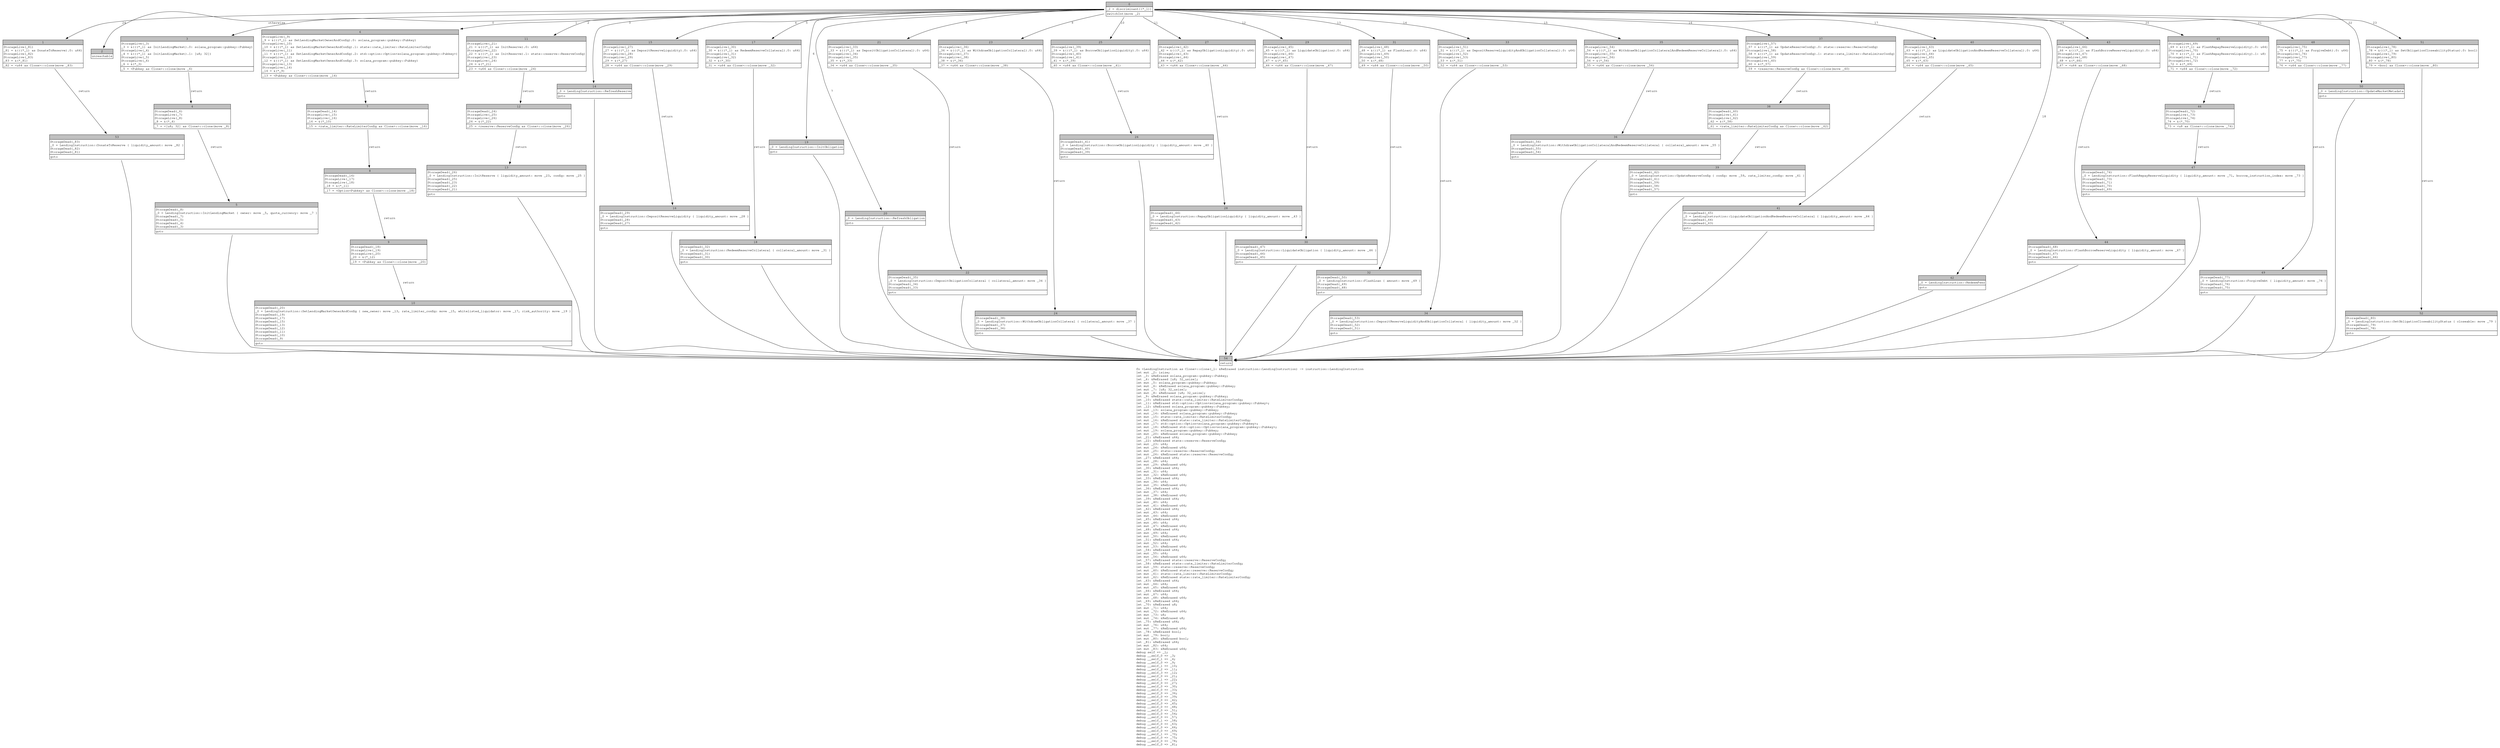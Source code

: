 digraph Mir_0_766 {
    graph [fontname="Courier, monospace"];
    node [fontname="Courier, monospace"];
    edge [fontname="Courier, monospace"];
    label=<fn &lt;LendingInstruction as Clone&gt;::clone(_1: &amp;ReErased instruction::LendingInstruction) -&gt; instruction::LendingInstruction<br align="left"/>let mut _2: isize;<br align="left"/>let _3: &amp;ReErased solana_program::pubkey::Pubkey;<br align="left"/>let _4: &amp;ReErased [u8; 32_usize];<br align="left"/>let mut _5: solana_program::pubkey::Pubkey;<br align="left"/>let mut _6: &amp;ReErased solana_program::pubkey::Pubkey;<br align="left"/>let mut _7: [u8; 32_usize];<br align="left"/>let mut _8: &amp;ReErased [u8; 32_usize];<br align="left"/>let _9: &amp;ReErased solana_program::pubkey::Pubkey;<br align="left"/>let _10: &amp;ReErased state::rate_limiter::RateLimiterConfig;<br align="left"/>let _11: &amp;ReErased std::option::Option&lt;solana_program::pubkey::Pubkey&gt;;<br align="left"/>let _12: &amp;ReErased solana_program::pubkey::Pubkey;<br align="left"/>let mut _13: solana_program::pubkey::Pubkey;<br align="left"/>let mut _14: &amp;ReErased solana_program::pubkey::Pubkey;<br align="left"/>let mut _15: state::rate_limiter::RateLimiterConfig;<br align="left"/>let mut _16: &amp;ReErased state::rate_limiter::RateLimiterConfig;<br align="left"/>let mut _17: std::option::Option&lt;solana_program::pubkey::Pubkey&gt;;<br align="left"/>let mut _18: &amp;ReErased std::option::Option&lt;solana_program::pubkey::Pubkey&gt;;<br align="left"/>let mut _19: solana_program::pubkey::Pubkey;<br align="left"/>let mut _20: &amp;ReErased solana_program::pubkey::Pubkey;<br align="left"/>let _21: &amp;ReErased u64;<br align="left"/>let _22: &amp;ReErased state::reserve::ReserveConfig;<br align="left"/>let mut _23: u64;<br align="left"/>let mut _24: &amp;ReErased u64;<br align="left"/>let mut _25: state::reserve::ReserveConfig;<br align="left"/>let mut _26: &amp;ReErased state::reserve::ReserveConfig;<br align="left"/>let _27: &amp;ReErased u64;<br align="left"/>let mut _28: u64;<br align="left"/>let mut _29: &amp;ReErased u64;<br align="left"/>let _30: &amp;ReErased u64;<br align="left"/>let mut _31: u64;<br align="left"/>let mut _32: &amp;ReErased u64;<br align="left"/>let _33: &amp;ReErased u64;<br align="left"/>let mut _34: u64;<br align="left"/>let mut _35: &amp;ReErased u64;<br align="left"/>let _36: &amp;ReErased u64;<br align="left"/>let mut _37: u64;<br align="left"/>let mut _38: &amp;ReErased u64;<br align="left"/>let _39: &amp;ReErased u64;<br align="left"/>let mut _40: u64;<br align="left"/>let mut _41: &amp;ReErased u64;<br align="left"/>let _42: &amp;ReErased u64;<br align="left"/>let mut _43: u64;<br align="left"/>let mut _44: &amp;ReErased u64;<br align="left"/>let _45: &amp;ReErased u64;<br align="left"/>let mut _46: u64;<br align="left"/>let mut _47: &amp;ReErased u64;<br align="left"/>let _48: &amp;ReErased u64;<br align="left"/>let mut _49: u64;<br align="left"/>let mut _50: &amp;ReErased u64;<br align="left"/>let _51: &amp;ReErased u64;<br align="left"/>let mut _52: u64;<br align="left"/>let mut _53: &amp;ReErased u64;<br align="left"/>let _54: &amp;ReErased u64;<br align="left"/>let mut _55: u64;<br align="left"/>let mut _56: &amp;ReErased u64;<br align="left"/>let _57: &amp;ReErased state::reserve::ReserveConfig;<br align="left"/>let _58: &amp;ReErased state::rate_limiter::RateLimiterConfig;<br align="left"/>let mut _59: state::reserve::ReserveConfig;<br align="left"/>let mut _60: &amp;ReErased state::reserve::ReserveConfig;<br align="left"/>let mut _61: state::rate_limiter::RateLimiterConfig;<br align="left"/>let mut _62: &amp;ReErased state::rate_limiter::RateLimiterConfig;<br align="left"/>let _63: &amp;ReErased u64;<br align="left"/>let mut _64: u64;<br align="left"/>let mut _65: &amp;ReErased u64;<br align="left"/>let _66: &amp;ReErased u64;<br align="left"/>let mut _67: u64;<br align="left"/>let mut _68: &amp;ReErased u64;<br align="left"/>let _69: &amp;ReErased u64;<br align="left"/>let _70: &amp;ReErased u8;<br align="left"/>let mut _71: u64;<br align="left"/>let mut _72: &amp;ReErased u64;<br align="left"/>let mut _73: u8;<br align="left"/>let mut _74: &amp;ReErased u8;<br align="left"/>let _75: &amp;ReErased u64;<br align="left"/>let mut _76: u64;<br align="left"/>let mut _77: &amp;ReErased u64;<br align="left"/>let _78: &amp;ReErased bool;<br align="left"/>let mut _79: bool;<br align="left"/>let mut _80: &amp;ReErased bool;<br align="left"/>let _81: &amp;ReErased u64;<br align="left"/>let mut _82: u64;<br align="left"/>let mut _83: &amp;ReErased u64;<br align="left"/>debug self =&gt; _1;<br align="left"/>debug __self_0 =&gt; _3;<br align="left"/>debug __self_1 =&gt; _4;<br align="left"/>debug __self_0 =&gt; _9;<br align="left"/>debug __self_1 =&gt; _10;<br align="left"/>debug __self_2 =&gt; _11;<br align="left"/>debug __self_3 =&gt; _12;<br align="left"/>debug __self_0 =&gt; _21;<br align="left"/>debug __self_1 =&gt; _22;<br align="left"/>debug __self_0 =&gt; _27;<br align="left"/>debug __self_0 =&gt; _30;<br align="left"/>debug __self_0 =&gt; _33;<br align="left"/>debug __self_0 =&gt; _36;<br align="left"/>debug __self_0 =&gt; _39;<br align="left"/>debug __self_0 =&gt; _42;<br align="left"/>debug __self_0 =&gt; _45;<br align="left"/>debug __self_0 =&gt; _48;<br align="left"/>debug __self_0 =&gt; _51;<br align="left"/>debug __self_0 =&gt; _54;<br align="left"/>debug __self_0 =&gt; _57;<br align="left"/>debug __self_1 =&gt; _58;<br align="left"/>debug __self_0 =&gt; _63;<br align="left"/>debug __self_0 =&gt; _66;<br align="left"/>debug __self_0 =&gt; _69;<br align="left"/>debug __self_1 =&gt; _70;<br align="left"/>debug __self_0 =&gt; _75;<br align="left"/>debug __self_0 =&gt; _78;<br align="left"/>debug __self_0 =&gt; _81;<br align="left"/>>;
    bb0__0_766 [shape="none", label=<<table border="0" cellborder="1" cellspacing="0"><tr><td bgcolor="gray" align="center" colspan="1">0</td></tr><tr><td align="left" balign="left">_2 = discriminant((*_1))<br/></td></tr><tr><td align="left">switchInt(move _2)</td></tr></table>>];
    bb1__0_766 [shape="none", label=<<table border="0" cellborder="1" cellspacing="0"><tr><td bgcolor="gray" align="center" colspan="1">1</td></tr><tr><td align="left" balign="left">StorageLive(_81)<br/>_81 = &amp;(((*_1) as DonateToReserve).0: u64)<br/>StorageLive(_82)<br/>StorageLive(_83)<br/>_83 = &amp;(*_81)<br/></td></tr><tr><td align="left">_82 = &lt;u64 as Clone&gt;::clone(move _83)</td></tr></table>>];
    bb2__0_766 [shape="none", label=<<table border="0" cellborder="1" cellspacing="0"><tr><td bgcolor="gray" align="center" colspan="1">2</td></tr><tr><td align="left">unreachable</td></tr></table>>];
    bb3__0_766 [shape="none", label=<<table border="0" cellborder="1" cellspacing="0"><tr><td bgcolor="gray" align="center" colspan="1">3</td></tr><tr><td align="left" balign="left">StorageLive(_3)<br/>_3 = &amp;(((*_1) as InitLendingMarket).0: solana_program::pubkey::Pubkey)<br/>StorageLive(_4)<br/>_4 = &amp;(((*_1) as InitLendingMarket).1: [u8; 32])<br/>StorageLive(_5)<br/>StorageLive(_6)<br/>_6 = &amp;(*_3)<br/></td></tr><tr><td align="left">_5 = &lt;Pubkey as Clone&gt;::clone(move _6)</td></tr></table>>];
    bb4__0_766 [shape="none", label=<<table border="0" cellborder="1" cellspacing="0"><tr><td bgcolor="gray" align="center" colspan="1">4</td></tr><tr><td align="left" balign="left">StorageDead(_6)<br/>StorageLive(_7)<br/>StorageLive(_8)<br/>_8 = &amp;(*_4)<br/></td></tr><tr><td align="left">_7 = &lt;[u8; 32] as Clone&gt;::clone(move _8)</td></tr></table>>];
    bb5__0_766 [shape="none", label=<<table border="0" cellborder="1" cellspacing="0"><tr><td bgcolor="gray" align="center" colspan="1">5</td></tr><tr><td align="left" balign="left">StorageDead(_8)<br/>_0 = LendingInstruction::InitLendingMarket { owner: move _5, quote_currency: move _7 }<br/>StorageDead(_7)<br/>StorageDead(_5)<br/>StorageDead(_4)<br/>StorageDead(_3)<br/></td></tr><tr><td align="left">goto</td></tr></table>>];
    bb6__0_766 [shape="none", label=<<table border="0" cellborder="1" cellspacing="0"><tr><td bgcolor="gray" align="center" colspan="1">6</td></tr><tr><td align="left" balign="left">StorageLive(_9)<br/>_9 = &amp;(((*_1) as SetLendingMarketOwnerAndConfig).0: solana_program::pubkey::Pubkey)<br/>StorageLive(_10)<br/>_10 = &amp;(((*_1) as SetLendingMarketOwnerAndConfig).1: state::rate_limiter::RateLimiterConfig)<br/>StorageLive(_11)<br/>_11 = &amp;(((*_1) as SetLendingMarketOwnerAndConfig).2: std::option::Option&lt;solana_program::pubkey::Pubkey&gt;)<br/>StorageLive(_12)<br/>_12 = &amp;(((*_1) as SetLendingMarketOwnerAndConfig).3: solana_program::pubkey::Pubkey)<br/>StorageLive(_13)<br/>StorageLive(_14)<br/>_14 = &amp;(*_9)<br/></td></tr><tr><td align="left">_13 = &lt;Pubkey as Clone&gt;::clone(move _14)</td></tr></table>>];
    bb7__0_766 [shape="none", label=<<table border="0" cellborder="1" cellspacing="0"><tr><td bgcolor="gray" align="center" colspan="1">7</td></tr><tr><td align="left" balign="left">StorageDead(_14)<br/>StorageLive(_15)<br/>StorageLive(_16)<br/>_16 = &amp;(*_10)<br/></td></tr><tr><td align="left">_15 = &lt;rate_limiter::RateLimiterConfig as Clone&gt;::clone(move _16)</td></tr></table>>];
    bb8__0_766 [shape="none", label=<<table border="0" cellborder="1" cellspacing="0"><tr><td bgcolor="gray" align="center" colspan="1">8</td></tr><tr><td align="left" balign="left">StorageDead(_16)<br/>StorageLive(_17)<br/>StorageLive(_18)<br/>_18 = &amp;(*_11)<br/></td></tr><tr><td align="left">_17 = &lt;Option&lt;Pubkey&gt; as Clone&gt;::clone(move _18)</td></tr></table>>];
    bb9__0_766 [shape="none", label=<<table border="0" cellborder="1" cellspacing="0"><tr><td bgcolor="gray" align="center" colspan="1">9</td></tr><tr><td align="left" balign="left">StorageDead(_18)<br/>StorageLive(_19)<br/>StorageLive(_20)<br/>_20 = &amp;(*_12)<br/></td></tr><tr><td align="left">_19 = &lt;Pubkey as Clone&gt;::clone(move _20)</td></tr></table>>];
    bb10__0_766 [shape="none", label=<<table border="0" cellborder="1" cellspacing="0"><tr><td bgcolor="gray" align="center" colspan="1">10</td></tr><tr><td align="left" balign="left">StorageDead(_20)<br/>_0 = LendingInstruction::SetLendingMarketOwnerAndConfig { new_owner: move _13, rate_limiter_config: move _15, whitelisted_liquidator: move _17, risk_authority: move _19 }<br/>StorageDead(_19)<br/>StorageDead(_17)<br/>StorageDead(_15)<br/>StorageDead(_13)<br/>StorageDead(_12)<br/>StorageDead(_11)<br/>StorageDead(_10)<br/>StorageDead(_9)<br/></td></tr><tr><td align="left">goto</td></tr></table>>];
    bb11__0_766 [shape="none", label=<<table border="0" cellborder="1" cellspacing="0"><tr><td bgcolor="gray" align="center" colspan="1">11</td></tr><tr><td align="left" balign="left">StorageLive(_21)<br/>_21 = &amp;(((*_1) as InitReserve).0: u64)<br/>StorageLive(_22)<br/>_22 = &amp;(((*_1) as InitReserve).1: state::reserve::ReserveConfig)<br/>StorageLive(_23)<br/>StorageLive(_24)<br/>_24 = &amp;(*_21)<br/></td></tr><tr><td align="left">_23 = &lt;u64 as Clone&gt;::clone(move _24)</td></tr></table>>];
    bb12__0_766 [shape="none", label=<<table border="0" cellborder="1" cellspacing="0"><tr><td bgcolor="gray" align="center" colspan="1">12</td></tr><tr><td align="left" balign="left">StorageDead(_24)<br/>StorageLive(_25)<br/>StorageLive(_26)<br/>_26 = &amp;(*_22)<br/></td></tr><tr><td align="left">_25 = &lt;reserve::ReserveConfig as Clone&gt;::clone(move _26)</td></tr></table>>];
    bb13__0_766 [shape="none", label=<<table border="0" cellborder="1" cellspacing="0"><tr><td bgcolor="gray" align="center" colspan="1">13</td></tr><tr><td align="left" balign="left">StorageDead(_26)<br/>_0 = LendingInstruction::InitReserve { liquidity_amount: move _23, config: move _25 }<br/>StorageDead(_25)<br/>StorageDead(_23)<br/>StorageDead(_22)<br/>StorageDead(_21)<br/></td></tr><tr><td align="left">goto</td></tr></table>>];
    bb14__0_766 [shape="none", label=<<table border="0" cellborder="1" cellspacing="0"><tr><td bgcolor="gray" align="center" colspan="1">14</td></tr><tr><td align="left" balign="left">_0 = LendingInstruction::RefreshReserve<br/></td></tr><tr><td align="left">goto</td></tr></table>>];
    bb15__0_766 [shape="none", label=<<table border="0" cellborder="1" cellspacing="0"><tr><td bgcolor="gray" align="center" colspan="1">15</td></tr><tr><td align="left" balign="left">StorageLive(_27)<br/>_27 = &amp;(((*_1) as DepositReserveLiquidity).0: u64)<br/>StorageLive(_28)<br/>StorageLive(_29)<br/>_29 = &amp;(*_27)<br/></td></tr><tr><td align="left">_28 = &lt;u64 as Clone&gt;::clone(move _29)</td></tr></table>>];
    bb16__0_766 [shape="none", label=<<table border="0" cellborder="1" cellspacing="0"><tr><td bgcolor="gray" align="center" colspan="1">16</td></tr><tr><td align="left" balign="left">StorageDead(_29)<br/>_0 = LendingInstruction::DepositReserveLiquidity { liquidity_amount: move _28 }<br/>StorageDead(_28)<br/>StorageDead(_27)<br/></td></tr><tr><td align="left">goto</td></tr></table>>];
    bb17__0_766 [shape="none", label=<<table border="0" cellborder="1" cellspacing="0"><tr><td bgcolor="gray" align="center" colspan="1">17</td></tr><tr><td align="left" balign="left">StorageLive(_30)<br/>_30 = &amp;(((*_1) as RedeemReserveCollateral).0: u64)<br/>StorageLive(_31)<br/>StorageLive(_32)<br/>_32 = &amp;(*_30)<br/></td></tr><tr><td align="left">_31 = &lt;u64 as Clone&gt;::clone(move _32)</td></tr></table>>];
    bb18__0_766 [shape="none", label=<<table border="0" cellborder="1" cellspacing="0"><tr><td bgcolor="gray" align="center" colspan="1">18</td></tr><tr><td align="left" balign="left">StorageDead(_32)<br/>_0 = LendingInstruction::RedeemReserveCollateral { collateral_amount: move _31 }<br/>StorageDead(_31)<br/>StorageDead(_30)<br/></td></tr><tr><td align="left">goto</td></tr></table>>];
    bb19__0_766 [shape="none", label=<<table border="0" cellborder="1" cellspacing="0"><tr><td bgcolor="gray" align="center" colspan="1">19</td></tr><tr><td align="left" balign="left">_0 = LendingInstruction::InitObligation<br/></td></tr><tr><td align="left">goto</td></tr></table>>];
    bb20__0_766 [shape="none", label=<<table border="0" cellborder="1" cellspacing="0"><tr><td bgcolor="gray" align="center" colspan="1">20</td></tr><tr><td align="left" balign="left">_0 = LendingInstruction::RefreshObligation<br/></td></tr><tr><td align="left">goto</td></tr></table>>];
    bb21__0_766 [shape="none", label=<<table border="0" cellborder="1" cellspacing="0"><tr><td bgcolor="gray" align="center" colspan="1">21</td></tr><tr><td align="left" balign="left">StorageLive(_33)<br/>_33 = &amp;(((*_1) as DepositObligationCollateral).0: u64)<br/>StorageLive(_34)<br/>StorageLive(_35)<br/>_35 = &amp;(*_33)<br/></td></tr><tr><td align="left">_34 = &lt;u64 as Clone&gt;::clone(move _35)</td></tr></table>>];
    bb22__0_766 [shape="none", label=<<table border="0" cellborder="1" cellspacing="0"><tr><td bgcolor="gray" align="center" colspan="1">22</td></tr><tr><td align="left" balign="left">StorageDead(_35)<br/>_0 = LendingInstruction::DepositObligationCollateral { collateral_amount: move _34 }<br/>StorageDead(_34)<br/>StorageDead(_33)<br/></td></tr><tr><td align="left">goto</td></tr></table>>];
    bb23__0_766 [shape="none", label=<<table border="0" cellborder="1" cellspacing="0"><tr><td bgcolor="gray" align="center" colspan="1">23</td></tr><tr><td align="left" balign="left">StorageLive(_36)<br/>_36 = &amp;(((*_1) as WithdrawObligationCollateral).0: u64)<br/>StorageLive(_37)<br/>StorageLive(_38)<br/>_38 = &amp;(*_36)<br/></td></tr><tr><td align="left">_37 = &lt;u64 as Clone&gt;::clone(move _38)</td></tr></table>>];
    bb24__0_766 [shape="none", label=<<table border="0" cellborder="1" cellspacing="0"><tr><td bgcolor="gray" align="center" colspan="1">24</td></tr><tr><td align="left" balign="left">StorageDead(_38)<br/>_0 = LendingInstruction::WithdrawObligationCollateral { collateral_amount: move _37 }<br/>StorageDead(_37)<br/>StorageDead(_36)<br/></td></tr><tr><td align="left">goto</td></tr></table>>];
    bb25__0_766 [shape="none", label=<<table border="0" cellborder="1" cellspacing="0"><tr><td bgcolor="gray" align="center" colspan="1">25</td></tr><tr><td align="left" balign="left">StorageLive(_39)<br/>_39 = &amp;(((*_1) as BorrowObligationLiquidity).0: u64)<br/>StorageLive(_40)<br/>StorageLive(_41)<br/>_41 = &amp;(*_39)<br/></td></tr><tr><td align="left">_40 = &lt;u64 as Clone&gt;::clone(move _41)</td></tr></table>>];
    bb26__0_766 [shape="none", label=<<table border="0" cellborder="1" cellspacing="0"><tr><td bgcolor="gray" align="center" colspan="1">26</td></tr><tr><td align="left" balign="left">StorageDead(_41)<br/>_0 = LendingInstruction::BorrowObligationLiquidity { liquidity_amount: move _40 }<br/>StorageDead(_40)<br/>StorageDead(_39)<br/></td></tr><tr><td align="left">goto</td></tr></table>>];
    bb27__0_766 [shape="none", label=<<table border="0" cellborder="1" cellspacing="0"><tr><td bgcolor="gray" align="center" colspan="1">27</td></tr><tr><td align="left" balign="left">StorageLive(_42)<br/>_42 = &amp;(((*_1) as RepayObligationLiquidity).0: u64)<br/>StorageLive(_43)<br/>StorageLive(_44)<br/>_44 = &amp;(*_42)<br/></td></tr><tr><td align="left">_43 = &lt;u64 as Clone&gt;::clone(move _44)</td></tr></table>>];
    bb28__0_766 [shape="none", label=<<table border="0" cellborder="1" cellspacing="0"><tr><td bgcolor="gray" align="center" colspan="1">28</td></tr><tr><td align="left" balign="left">StorageDead(_44)<br/>_0 = LendingInstruction::RepayObligationLiquidity { liquidity_amount: move _43 }<br/>StorageDead(_43)<br/>StorageDead(_42)<br/></td></tr><tr><td align="left">goto</td></tr></table>>];
    bb29__0_766 [shape="none", label=<<table border="0" cellborder="1" cellspacing="0"><tr><td bgcolor="gray" align="center" colspan="1">29</td></tr><tr><td align="left" balign="left">StorageLive(_45)<br/>_45 = &amp;(((*_1) as LiquidateObligation).0: u64)<br/>StorageLive(_46)<br/>StorageLive(_47)<br/>_47 = &amp;(*_45)<br/></td></tr><tr><td align="left">_46 = &lt;u64 as Clone&gt;::clone(move _47)</td></tr></table>>];
    bb30__0_766 [shape="none", label=<<table border="0" cellborder="1" cellspacing="0"><tr><td bgcolor="gray" align="center" colspan="1">30</td></tr><tr><td align="left" balign="left">StorageDead(_47)<br/>_0 = LendingInstruction::LiquidateObligation { liquidity_amount: move _46 }<br/>StorageDead(_46)<br/>StorageDead(_45)<br/></td></tr><tr><td align="left">goto</td></tr></table>>];
    bb31__0_766 [shape="none", label=<<table border="0" cellborder="1" cellspacing="0"><tr><td bgcolor="gray" align="center" colspan="1">31</td></tr><tr><td align="left" balign="left">StorageLive(_48)<br/>_48 = &amp;(((*_1) as FlashLoan).0: u64)<br/>StorageLive(_49)<br/>StorageLive(_50)<br/>_50 = &amp;(*_48)<br/></td></tr><tr><td align="left">_49 = &lt;u64 as Clone&gt;::clone(move _50)</td></tr></table>>];
    bb32__0_766 [shape="none", label=<<table border="0" cellborder="1" cellspacing="0"><tr><td bgcolor="gray" align="center" colspan="1">32</td></tr><tr><td align="left" balign="left">StorageDead(_50)<br/>_0 = LendingInstruction::FlashLoan { amount: move _49 }<br/>StorageDead(_49)<br/>StorageDead(_48)<br/></td></tr><tr><td align="left">goto</td></tr></table>>];
    bb33__0_766 [shape="none", label=<<table border="0" cellborder="1" cellspacing="0"><tr><td bgcolor="gray" align="center" colspan="1">33</td></tr><tr><td align="left" balign="left">StorageLive(_51)<br/>_51 = &amp;(((*_1) as DepositReserveLiquidityAndObligationCollateral).0: u64)<br/>StorageLive(_52)<br/>StorageLive(_53)<br/>_53 = &amp;(*_51)<br/></td></tr><tr><td align="left">_52 = &lt;u64 as Clone&gt;::clone(move _53)</td></tr></table>>];
    bb34__0_766 [shape="none", label=<<table border="0" cellborder="1" cellspacing="0"><tr><td bgcolor="gray" align="center" colspan="1">34</td></tr><tr><td align="left" balign="left">StorageDead(_53)<br/>_0 = LendingInstruction::DepositReserveLiquidityAndObligationCollateral { liquidity_amount: move _52 }<br/>StorageDead(_52)<br/>StorageDead(_51)<br/></td></tr><tr><td align="left">goto</td></tr></table>>];
    bb35__0_766 [shape="none", label=<<table border="0" cellborder="1" cellspacing="0"><tr><td bgcolor="gray" align="center" colspan="1">35</td></tr><tr><td align="left" balign="left">StorageLive(_54)<br/>_54 = &amp;(((*_1) as WithdrawObligationCollateralAndRedeemReserveCollateral).0: u64)<br/>StorageLive(_55)<br/>StorageLive(_56)<br/>_56 = &amp;(*_54)<br/></td></tr><tr><td align="left">_55 = &lt;u64 as Clone&gt;::clone(move _56)</td></tr></table>>];
    bb36__0_766 [shape="none", label=<<table border="0" cellborder="1" cellspacing="0"><tr><td bgcolor="gray" align="center" colspan="1">36</td></tr><tr><td align="left" balign="left">StorageDead(_56)<br/>_0 = LendingInstruction::WithdrawObligationCollateralAndRedeemReserveCollateral { collateral_amount: move _55 }<br/>StorageDead(_55)<br/>StorageDead(_54)<br/></td></tr><tr><td align="left">goto</td></tr></table>>];
    bb37__0_766 [shape="none", label=<<table border="0" cellborder="1" cellspacing="0"><tr><td bgcolor="gray" align="center" colspan="1">37</td></tr><tr><td align="left" balign="left">StorageLive(_57)<br/>_57 = &amp;(((*_1) as UpdateReserveConfig).0: state::reserve::ReserveConfig)<br/>StorageLive(_58)<br/>_58 = &amp;(((*_1) as UpdateReserveConfig).1: state::rate_limiter::RateLimiterConfig)<br/>StorageLive(_59)<br/>StorageLive(_60)<br/>_60 = &amp;(*_57)<br/></td></tr><tr><td align="left">_59 = &lt;reserve::ReserveConfig as Clone&gt;::clone(move _60)</td></tr></table>>];
    bb38__0_766 [shape="none", label=<<table border="0" cellborder="1" cellspacing="0"><tr><td bgcolor="gray" align="center" colspan="1">38</td></tr><tr><td align="left" balign="left">StorageDead(_60)<br/>StorageLive(_61)<br/>StorageLive(_62)<br/>_62 = &amp;(*_58)<br/></td></tr><tr><td align="left">_61 = &lt;rate_limiter::RateLimiterConfig as Clone&gt;::clone(move _62)</td></tr></table>>];
    bb39__0_766 [shape="none", label=<<table border="0" cellborder="1" cellspacing="0"><tr><td bgcolor="gray" align="center" colspan="1">39</td></tr><tr><td align="left" balign="left">StorageDead(_62)<br/>_0 = LendingInstruction::UpdateReserveConfig { config: move _59, rate_limiter_config: move _61 }<br/>StorageDead(_61)<br/>StorageDead(_59)<br/>StorageDead(_58)<br/>StorageDead(_57)<br/></td></tr><tr><td align="left">goto</td></tr></table>>];
    bb40__0_766 [shape="none", label=<<table border="0" cellborder="1" cellspacing="0"><tr><td bgcolor="gray" align="center" colspan="1">40</td></tr><tr><td align="left" balign="left">StorageLive(_63)<br/>_63 = &amp;(((*_1) as LiquidateObligationAndRedeemReserveCollateral).0: u64)<br/>StorageLive(_64)<br/>StorageLive(_65)<br/>_65 = &amp;(*_63)<br/></td></tr><tr><td align="left">_64 = &lt;u64 as Clone&gt;::clone(move _65)</td></tr></table>>];
    bb41__0_766 [shape="none", label=<<table border="0" cellborder="1" cellspacing="0"><tr><td bgcolor="gray" align="center" colspan="1">41</td></tr><tr><td align="left" balign="left">StorageDead(_65)<br/>_0 = LendingInstruction::LiquidateObligationAndRedeemReserveCollateral { liquidity_amount: move _64 }<br/>StorageDead(_64)<br/>StorageDead(_63)<br/></td></tr><tr><td align="left">goto</td></tr></table>>];
    bb42__0_766 [shape="none", label=<<table border="0" cellborder="1" cellspacing="0"><tr><td bgcolor="gray" align="center" colspan="1">42</td></tr><tr><td align="left" balign="left">_0 = LendingInstruction::RedeemFees<br/></td></tr><tr><td align="left">goto</td></tr></table>>];
    bb43__0_766 [shape="none", label=<<table border="0" cellborder="1" cellspacing="0"><tr><td bgcolor="gray" align="center" colspan="1">43</td></tr><tr><td align="left" balign="left">StorageLive(_66)<br/>_66 = &amp;(((*_1) as FlashBorrowReserveLiquidity).0: u64)<br/>StorageLive(_67)<br/>StorageLive(_68)<br/>_68 = &amp;(*_66)<br/></td></tr><tr><td align="left">_67 = &lt;u64 as Clone&gt;::clone(move _68)</td></tr></table>>];
    bb44__0_766 [shape="none", label=<<table border="0" cellborder="1" cellspacing="0"><tr><td bgcolor="gray" align="center" colspan="1">44</td></tr><tr><td align="left" balign="left">StorageDead(_68)<br/>_0 = LendingInstruction::FlashBorrowReserveLiquidity { liquidity_amount: move _67 }<br/>StorageDead(_67)<br/>StorageDead(_66)<br/></td></tr><tr><td align="left">goto</td></tr></table>>];
    bb45__0_766 [shape="none", label=<<table border="0" cellborder="1" cellspacing="0"><tr><td bgcolor="gray" align="center" colspan="1">45</td></tr><tr><td align="left" balign="left">StorageLive(_69)<br/>_69 = &amp;(((*_1) as FlashRepayReserveLiquidity).0: u64)<br/>StorageLive(_70)<br/>_70 = &amp;(((*_1) as FlashRepayReserveLiquidity).1: u8)<br/>StorageLive(_71)<br/>StorageLive(_72)<br/>_72 = &amp;(*_69)<br/></td></tr><tr><td align="left">_71 = &lt;u64 as Clone&gt;::clone(move _72)</td></tr></table>>];
    bb46__0_766 [shape="none", label=<<table border="0" cellborder="1" cellspacing="0"><tr><td bgcolor="gray" align="center" colspan="1">46</td></tr><tr><td align="left" balign="left">StorageDead(_72)<br/>StorageLive(_73)<br/>StorageLive(_74)<br/>_74 = &amp;(*_70)<br/></td></tr><tr><td align="left">_73 = &lt;u8 as Clone&gt;::clone(move _74)</td></tr></table>>];
    bb47__0_766 [shape="none", label=<<table border="0" cellborder="1" cellspacing="0"><tr><td bgcolor="gray" align="center" colspan="1">47</td></tr><tr><td align="left" balign="left">StorageDead(_74)<br/>_0 = LendingInstruction::FlashRepayReserveLiquidity { liquidity_amount: move _71, borrow_instruction_index: move _73 }<br/>StorageDead(_73)<br/>StorageDead(_71)<br/>StorageDead(_70)<br/>StorageDead(_69)<br/></td></tr><tr><td align="left">goto</td></tr></table>>];
    bb48__0_766 [shape="none", label=<<table border="0" cellborder="1" cellspacing="0"><tr><td bgcolor="gray" align="center" colspan="1">48</td></tr><tr><td align="left" balign="left">StorageLive(_75)<br/>_75 = &amp;(((*_1) as ForgiveDebt).0: u64)<br/>StorageLive(_76)<br/>StorageLive(_77)<br/>_77 = &amp;(*_75)<br/></td></tr><tr><td align="left">_76 = &lt;u64 as Clone&gt;::clone(move _77)</td></tr></table>>];
    bb49__0_766 [shape="none", label=<<table border="0" cellborder="1" cellspacing="0"><tr><td bgcolor="gray" align="center" colspan="1">49</td></tr><tr><td align="left" balign="left">StorageDead(_77)<br/>_0 = LendingInstruction::ForgiveDebt { liquidity_amount: move _76 }<br/>StorageDead(_76)<br/>StorageDead(_75)<br/></td></tr><tr><td align="left">goto</td></tr></table>>];
    bb50__0_766 [shape="none", label=<<table border="0" cellborder="1" cellspacing="0"><tr><td bgcolor="gray" align="center" colspan="1">50</td></tr><tr><td align="left" balign="left">_0 = LendingInstruction::UpdateMarketMetadata<br/></td></tr><tr><td align="left">goto</td></tr></table>>];
    bb51__0_766 [shape="none", label=<<table border="0" cellborder="1" cellspacing="0"><tr><td bgcolor="gray" align="center" colspan="1">51</td></tr><tr><td align="left" balign="left">StorageLive(_78)<br/>_78 = &amp;(((*_1) as SetObligationCloseabilityStatus).0: bool)<br/>StorageLive(_79)<br/>StorageLive(_80)<br/>_80 = &amp;(*_78)<br/></td></tr><tr><td align="left">_79 = &lt;bool as Clone&gt;::clone(move _80)</td></tr></table>>];
    bb52__0_766 [shape="none", label=<<table border="0" cellborder="1" cellspacing="0"><tr><td bgcolor="gray" align="center" colspan="1">52</td></tr><tr><td align="left" balign="left">StorageDead(_80)<br/>_0 = LendingInstruction::SetObligationCloseabilityStatus { closeable: move _79 }<br/>StorageDead(_79)<br/>StorageDead(_78)<br/></td></tr><tr><td align="left">goto</td></tr></table>>];
    bb53__0_766 [shape="none", label=<<table border="0" cellborder="1" cellspacing="0"><tr><td bgcolor="gray" align="center" colspan="1">53</td></tr><tr><td align="left" balign="left">StorageDead(_83)<br/>_0 = LendingInstruction::DonateToReserve { liquidity_amount: move _82 }<br/>StorageDead(_82)<br/>StorageDead(_81)<br/></td></tr><tr><td align="left">goto</td></tr></table>>];
    bb54__0_766 [shape="none", label=<<table border="0" cellborder="1" cellspacing="0"><tr><td bgcolor="gray" align="center" colspan="1">54</td></tr><tr><td align="left">return</td></tr></table>>];
    bb0__0_766 -> bb3__0_766 [label="0"];
    bb0__0_766 -> bb6__0_766 [label="1"];
    bb0__0_766 -> bb11__0_766 [label="2"];
    bb0__0_766 -> bb14__0_766 [label="3"];
    bb0__0_766 -> bb15__0_766 [label="4"];
    bb0__0_766 -> bb17__0_766 [label="5"];
    bb0__0_766 -> bb19__0_766 [label="6"];
    bb0__0_766 -> bb20__0_766 [label="7"];
    bb0__0_766 -> bb21__0_766 [label="8"];
    bb0__0_766 -> bb23__0_766 [label="9"];
    bb0__0_766 -> bb25__0_766 [label="10"];
    bb0__0_766 -> bb27__0_766 [label="11"];
    bb0__0_766 -> bb29__0_766 [label="12"];
    bb0__0_766 -> bb31__0_766 [label="13"];
    bb0__0_766 -> bb33__0_766 [label="14"];
    bb0__0_766 -> bb35__0_766 [label="15"];
    bb0__0_766 -> bb37__0_766 [label="16"];
    bb0__0_766 -> bb40__0_766 [label="17"];
    bb0__0_766 -> bb42__0_766 [label="18"];
    bb0__0_766 -> bb43__0_766 [label="19"];
    bb0__0_766 -> bb45__0_766 [label="20"];
    bb0__0_766 -> bb48__0_766 [label="21"];
    bb0__0_766 -> bb50__0_766 [label="22"];
    bb0__0_766 -> bb51__0_766 [label="23"];
    bb0__0_766 -> bb1__0_766 [label="24"];
    bb0__0_766 -> bb2__0_766 [label="otherwise"];
    bb1__0_766 -> bb53__0_766 [label="return"];
    bb3__0_766 -> bb4__0_766 [label="return"];
    bb4__0_766 -> bb5__0_766 [label="return"];
    bb5__0_766 -> bb54__0_766 [label=""];
    bb6__0_766 -> bb7__0_766 [label="return"];
    bb7__0_766 -> bb8__0_766 [label="return"];
    bb8__0_766 -> bb9__0_766 [label="return"];
    bb9__0_766 -> bb10__0_766 [label="return"];
    bb10__0_766 -> bb54__0_766 [label=""];
    bb11__0_766 -> bb12__0_766 [label="return"];
    bb12__0_766 -> bb13__0_766 [label="return"];
    bb13__0_766 -> bb54__0_766 [label=""];
    bb14__0_766 -> bb54__0_766 [label=""];
    bb15__0_766 -> bb16__0_766 [label="return"];
    bb16__0_766 -> bb54__0_766 [label=""];
    bb17__0_766 -> bb18__0_766 [label="return"];
    bb18__0_766 -> bb54__0_766 [label=""];
    bb19__0_766 -> bb54__0_766 [label=""];
    bb20__0_766 -> bb54__0_766 [label=""];
    bb21__0_766 -> bb22__0_766 [label="return"];
    bb22__0_766 -> bb54__0_766 [label=""];
    bb23__0_766 -> bb24__0_766 [label="return"];
    bb24__0_766 -> bb54__0_766 [label=""];
    bb25__0_766 -> bb26__0_766 [label="return"];
    bb26__0_766 -> bb54__0_766 [label=""];
    bb27__0_766 -> bb28__0_766 [label="return"];
    bb28__0_766 -> bb54__0_766 [label=""];
    bb29__0_766 -> bb30__0_766 [label="return"];
    bb30__0_766 -> bb54__0_766 [label=""];
    bb31__0_766 -> bb32__0_766 [label="return"];
    bb32__0_766 -> bb54__0_766 [label=""];
    bb33__0_766 -> bb34__0_766 [label="return"];
    bb34__0_766 -> bb54__0_766 [label=""];
    bb35__0_766 -> bb36__0_766 [label="return"];
    bb36__0_766 -> bb54__0_766 [label=""];
    bb37__0_766 -> bb38__0_766 [label="return"];
    bb38__0_766 -> bb39__0_766 [label="return"];
    bb39__0_766 -> bb54__0_766 [label=""];
    bb40__0_766 -> bb41__0_766 [label="return"];
    bb41__0_766 -> bb54__0_766 [label=""];
    bb42__0_766 -> bb54__0_766 [label=""];
    bb43__0_766 -> bb44__0_766 [label="return"];
    bb44__0_766 -> bb54__0_766 [label=""];
    bb45__0_766 -> bb46__0_766 [label="return"];
    bb46__0_766 -> bb47__0_766 [label="return"];
    bb47__0_766 -> bb54__0_766 [label=""];
    bb48__0_766 -> bb49__0_766 [label="return"];
    bb49__0_766 -> bb54__0_766 [label=""];
    bb50__0_766 -> bb54__0_766 [label=""];
    bb51__0_766 -> bb52__0_766 [label="return"];
    bb52__0_766 -> bb54__0_766 [label=""];
    bb53__0_766 -> bb54__0_766 [label=""];
}
